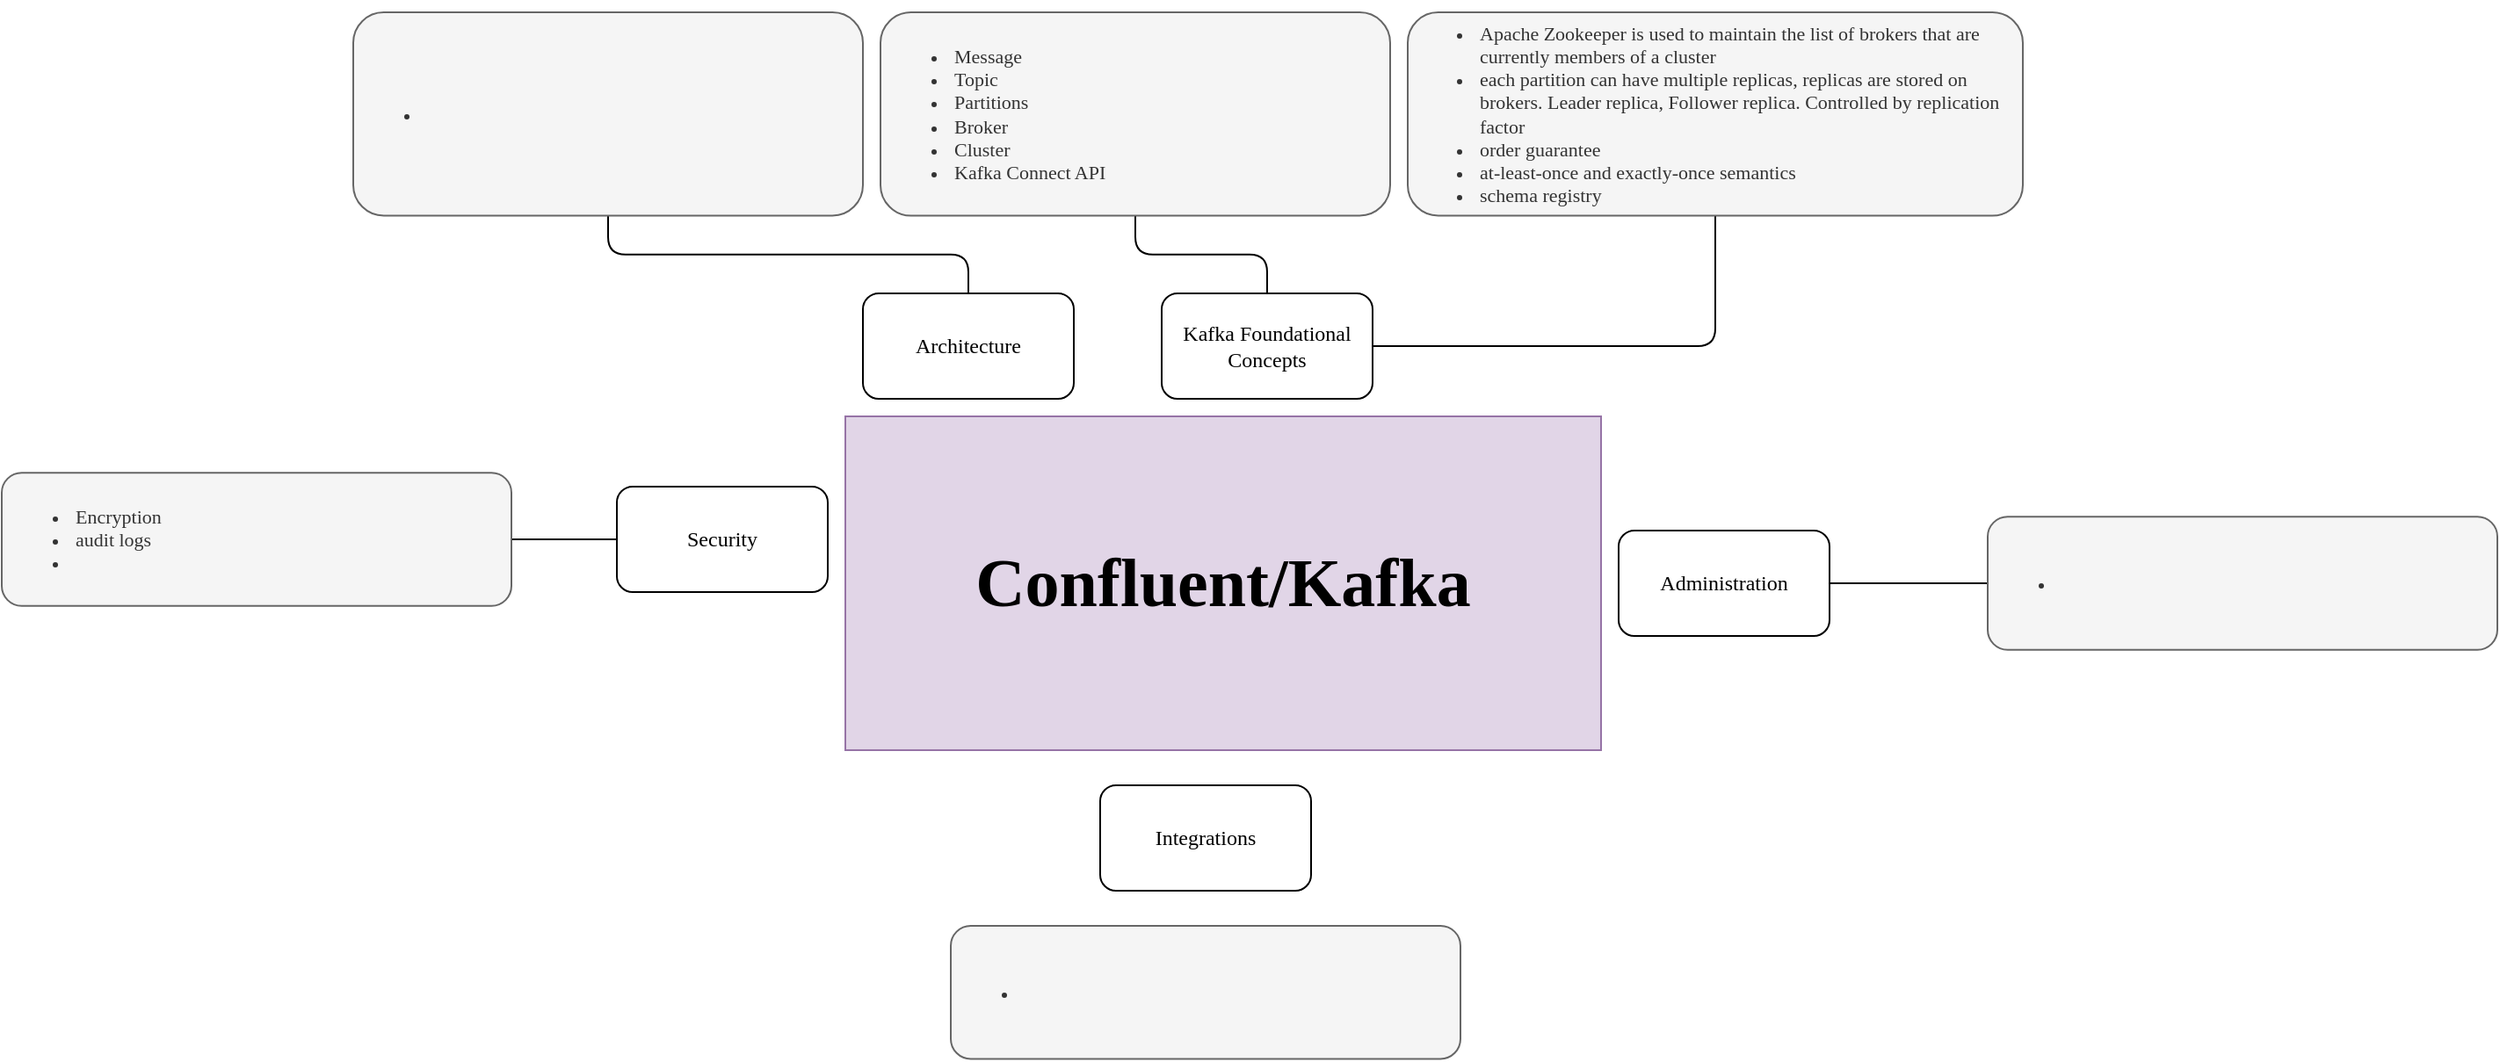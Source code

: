 <mxfile version="17.2.4" type="github">
  <diagram id="pxYi87dzXqwNqoQB3EMh" name="Page-1">
    <mxGraphModel dx="1775" dy="1636" grid="1" gridSize="10" guides="1" tooltips="1" connect="1" arrows="1" fold="1" page="1" pageScale="1" pageWidth="850" pageHeight="1100" math="0" shadow="0">
      <root>
        <mxCell id="0" />
        <mxCell id="1" parent="0" />
        <mxCell id="XU-mJ-ivhtag0VWZFGJD-1" value="&lt;h2&gt;Confluent/Kafka&lt;/h2&gt;" style="rounded=0;whiteSpace=wrap;html=1;fontSize=26;fontFamily=Tahoma;fillColor=#e1d5e7;strokeColor=#9673a6;" vertex="1" parent="1">
          <mxGeometry x="220" y="150" width="430" height="190" as="geometry" />
        </mxCell>
        <mxCell id="XU-mJ-ivhtag0VWZFGJD-15" style="edgeStyle=orthogonalEdgeStyle;rounded=1;orthogonalLoop=1;jettySize=auto;html=1;fontFamily=Tahoma;endArrow=none;endFill=0;" edge="1" parent="1" source="XU-mJ-ivhtag0VWZFGJD-2" target="XU-mJ-ivhtag0VWZFGJD-9">
          <mxGeometry relative="1" as="geometry" />
        </mxCell>
        <mxCell id="XU-mJ-ivhtag0VWZFGJD-2" value="Architecture" style="rounded=1;whiteSpace=wrap;html=1;fontFamily=Tahoma;" vertex="1" parent="1">
          <mxGeometry x="230" y="80" width="120" height="60" as="geometry" />
        </mxCell>
        <mxCell id="XU-mJ-ivhtag0VWZFGJD-3" value="Integrations" style="rounded=1;whiteSpace=wrap;html=1;fontFamily=Tahoma;" vertex="1" parent="1">
          <mxGeometry x="365" y="360" width="120" height="60" as="geometry" />
        </mxCell>
        <mxCell id="XU-mJ-ivhtag0VWZFGJD-11" style="edgeStyle=orthogonalEdgeStyle;rounded=1;orthogonalLoop=1;jettySize=auto;html=1;fontFamily=Tahoma;endArrow=none;endFill=0;" edge="1" parent="1" source="XU-mJ-ivhtag0VWZFGJD-4" target="XU-mJ-ivhtag0VWZFGJD-10">
          <mxGeometry relative="1" as="geometry" />
        </mxCell>
        <mxCell id="XU-mJ-ivhtag0VWZFGJD-4" value="Security" style="rounded=1;whiteSpace=wrap;html=1;fontFamily=Tahoma;" vertex="1" parent="1">
          <mxGeometry x="90" y="190" width="120" height="60" as="geometry" />
        </mxCell>
        <mxCell id="XU-mJ-ivhtag0VWZFGJD-7" style="edgeStyle=orthogonalEdgeStyle;rounded=1;orthogonalLoop=1;jettySize=auto;html=1;fontFamily=Tahoma;endArrow=none;endFill=0;" edge="1" parent="1" source="XU-mJ-ivhtag0VWZFGJD-5" target="XU-mJ-ivhtag0VWZFGJD-6">
          <mxGeometry relative="1" as="geometry" />
        </mxCell>
        <mxCell id="XU-mJ-ivhtag0VWZFGJD-5" value="Administration" style="rounded=1;whiteSpace=wrap;html=1;fontFamily=Tahoma;" vertex="1" parent="1">
          <mxGeometry x="660" y="215" width="120" height="60" as="geometry" />
        </mxCell>
        <mxCell id="XU-mJ-ivhtag0VWZFGJD-6" value="&lt;ul&gt;&lt;li&gt;&lt;br&gt;&lt;/li&gt;&lt;/ul&gt;" style="rounded=1;whiteSpace=wrap;html=1;fontFamily=Tahoma;align=left;fontSize=11;fillColor=#f5f5f5;fontColor=#333333;strokeColor=#666666;" vertex="1" parent="1">
          <mxGeometry x="870" y="207.13" width="290" height="75.74" as="geometry" />
        </mxCell>
        <mxCell id="XU-mJ-ivhtag0VWZFGJD-8" value="&lt;ul&gt;&lt;li&gt;&lt;br&gt;&lt;/li&gt;&lt;/ul&gt;" style="rounded=1;whiteSpace=wrap;html=1;fontFamily=Tahoma;align=left;fontSize=11;fillColor=#f5f5f5;fontColor=#333333;strokeColor=#666666;" vertex="1" parent="1">
          <mxGeometry x="280" y="440" width="290" height="75.74" as="geometry" />
        </mxCell>
        <mxCell id="XU-mJ-ivhtag0VWZFGJD-9" value="&lt;ul&gt;&lt;li&gt;&lt;br&gt;&lt;/li&gt;&lt;/ul&gt;" style="rounded=1;whiteSpace=wrap;html=1;fontFamily=Tahoma;align=left;fontSize=11;fillColor=#f5f5f5;fontColor=#333333;strokeColor=#666666;" vertex="1" parent="1">
          <mxGeometry x="-60" y="-80" width="290" height="115.74" as="geometry" />
        </mxCell>
        <mxCell id="XU-mJ-ivhtag0VWZFGJD-10" value="&lt;ul&gt;&lt;li&gt;Encryption&lt;/li&gt;&lt;li&gt;audit logs&lt;/li&gt;&lt;li&gt;&lt;br&gt;&lt;/li&gt;&lt;/ul&gt;" style="rounded=1;whiteSpace=wrap;html=1;fontFamily=Tahoma;align=left;fontSize=11;fillColor=#f5f5f5;fontColor=#333333;strokeColor=#666666;" vertex="1" parent="1">
          <mxGeometry x="-260" y="182.13" width="290" height="75.74" as="geometry" />
        </mxCell>
        <mxCell id="XU-mJ-ivhtag0VWZFGJD-14" style="edgeStyle=orthogonalEdgeStyle;rounded=1;orthogonalLoop=1;jettySize=auto;html=1;fontFamily=Tahoma;endArrow=none;endFill=0;" edge="1" parent="1" source="XU-mJ-ivhtag0VWZFGJD-12" target="XU-mJ-ivhtag0VWZFGJD-13">
          <mxGeometry relative="1" as="geometry" />
        </mxCell>
        <mxCell id="XU-mJ-ivhtag0VWZFGJD-17" value="" style="edgeStyle=orthogonalEdgeStyle;rounded=1;orthogonalLoop=1;jettySize=auto;html=1;fontFamily=Tahoma;endArrow=none;endFill=0;" edge="1" parent="1" source="XU-mJ-ivhtag0VWZFGJD-12" target="XU-mJ-ivhtag0VWZFGJD-16">
          <mxGeometry relative="1" as="geometry" />
        </mxCell>
        <mxCell id="XU-mJ-ivhtag0VWZFGJD-12" value="Kafka Foundational Concepts" style="rounded=1;whiteSpace=wrap;html=1;fontFamily=Tahoma;" vertex="1" parent="1">
          <mxGeometry x="400" y="80" width="120" height="60" as="geometry" />
        </mxCell>
        <mxCell id="XU-mJ-ivhtag0VWZFGJD-13" value="&lt;ul&gt;&lt;li&gt;Message&lt;/li&gt;&lt;li&gt;Topic&lt;/li&gt;&lt;li&gt;Partitions&lt;/li&gt;&lt;li&gt;Broker&lt;/li&gt;&lt;li&gt;Cluster&lt;/li&gt;&lt;li&gt;Kafka Connect API&lt;/li&gt;&lt;/ul&gt;" style="rounded=1;whiteSpace=wrap;html=1;fontFamily=Tahoma;align=left;fontSize=11;fillColor=#f5f5f5;fontColor=#333333;strokeColor=#666666;" vertex="1" parent="1">
          <mxGeometry x="240" y="-80" width="290" height="115.74" as="geometry" />
        </mxCell>
        <mxCell id="XU-mJ-ivhtag0VWZFGJD-16" value="&lt;ul style=&quot;color: rgb(51 , 51 , 51) ; font-size: 11px ; text-align: left&quot;&gt;&lt;li&gt;Apache Zookeeper is used to maintain the list of brokers that are currently members of a cluster&lt;br&gt;&lt;/li&gt;&lt;li&gt;each partition can have multiple replicas, replicas are stored on brokers. Leader replica, Follower replica. Controlled by replication factor&lt;/li&gt;&lt;li&gt;order guarantee&lt;/li&gt;&lt;li&gt;at-least-once and exactly-once semantics&lt;/li&gt;&lt;li&gt;schema registry&lt;/li&gt;&lt;/ul&gt;" style="whiteSpace=wrap;html=1;fontFamily=Tahoma;rounded=1;fillColor=#f5f5f5;fontColor=#333333;strokeColor=#666666;" vertex="1" parent="1">
          <mxGeometry x="540" y="-80" width="350" height="115.74" as="geometry" />
        </mxCell>
      </root>
    </mxGraphModel>
  </diagram>
</mxfile>

